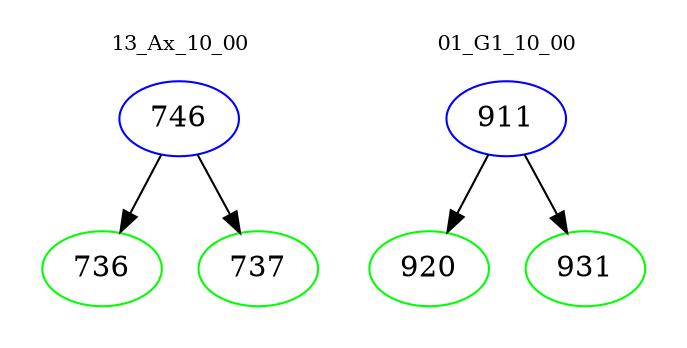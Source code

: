 digraph{
subgraph cluster_0 {
color = white
label = "13_Ax_10_00";
fontsize=10;
T0_746 [label="746", color="blue"]
T0_746 -> T0_736 [color="black"]
T0_736 [label="736", color="green"]
T0_746 -> T0_737 [color="black"]
T0_737 [label="737", color="green"]
}
subgraph cluster_1 {
color = white
label = "01_G1_10_00";
fontsize=10;
T1_911 [label="911", color="blue"]
T1_911 -> T1_920 [color="black"]
T1_920 [label="920", color="green"]
T1_911 -> T1_931 [color="black"]
T1_931 [label="931", color="green"]
}
}
